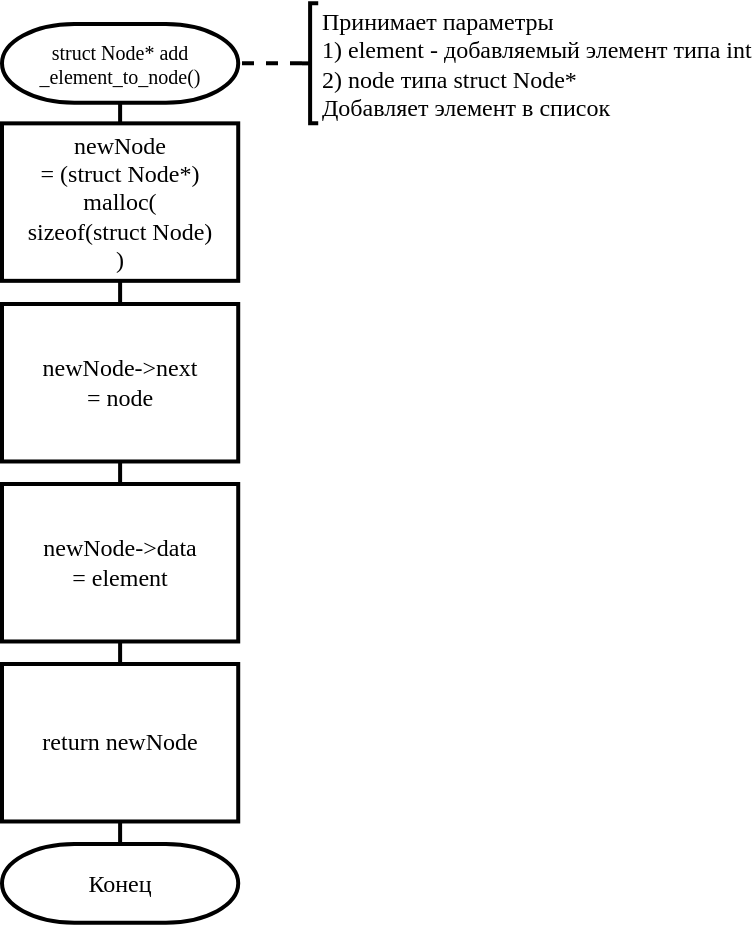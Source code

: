 <mxfile version="13.0.3" type="device"><diagram id="xmftF5ybqgK6rA8MoWId" name="Page-1"><mxGraphModel dx="868" dy="519" grid="1" gridSize="10" guides="1" tooltips="1" connect="1" arrows="1" fold="1" page="1" pageScale="1" pageWidth="827" pageHeight="1169" math="0" shadow="0"><root><mxCell id="0"/><mxCell id="1" parent="0"/><mxCell id="QVgpiGqp0IXWelBFo9yM-9" style="edgeStyle=orthogonalEdgeStyle;rounded=0;orthogonalLoop=1;jettySize=auto;html=1;exitX=0.5;exitY=1;exitDx=0;exitDy=0;exitPerimeter=0;entryX=0.5;entryY=0;entryDx=0;entryDy=0;endArrow=none;endFill=0;strokeWidth=2;fontFamily=Times New Roman;" edge="1" parent="1" source="QVgpiGqp0IXWelBFo9yM-1" target="QVgpiGqp0IXWelBFo9yM-2"><mxGeometry relative="1" as="geometry"/></mxCell><mxCell id="QVgpiGqp0IXWelBFo9yM-1" value="struct Node* add&lt;br style=&quot;font-size: 10px;&quot;&gt;_element_to_node()" style="strokeWidth=2;html=1;shape=mxgraph.flowchart.terminator;whiteSpace=wrap;fontSize=10;fontFamily=Times New Roman;" vertex="1" parent="1"><mxGeometry x="40" y="40" width="118.11" height="39.37" as="geometry"/></mxCell><mxCell id="QVgpiGqp0IXWelBFo9yM-10" style="edgeStyle=orthogonalEdgeStyle;rounded=0;orthogonalLoop=1;jettySize=auto;html=1;exitX=0.5;exitY=1;exitDx=0;exitDy=0;entryX=0.5;entryY=0;entryDx=0;entryDy=0;endArrow=none;endFill=0;strokeWidth=2;fontFamily=Times New Roman;" edge="1" parent="1" source="QVgpiGqp0IXWelBFo9yM-2" target="QVgpiGqp0IXWelBFo9yM-3"><mxGeometry relative="1" as="geometry"/></mxCell><mxCell id="QVgpiGqp0IXWelBFo9yM-2" value="newNode&lt;br&gt;= (struct Node*)&lt;br&gt;malloc(&lt;br&gt;sizeof(struct Node)&lt;br&gt;)" style="rounded=0;whiteSpace=wrap;html=1;absoluteArcSize=1;arcSize=14;strokeWidth=2;fontFamily=Times New Roman;" vertex="1" parent="1"><mxGeometry x="40" y="89.68" width="118.11" height="78.74" as="geometry"/></mxCell><mxCell id="QVgpiGqp0IXWelBFo9yM-11" style="edgeStyle=orthogonalEdgeStyle;rounded=0;orthogonalLoop=1;jettySize=auto;html=1;exitX=0.5;exitY=1;exitDx=0;exitDy=0;entryX=0.5;entryY=0;entryDx=0;entryDy=0;endArrow=none;endFill=0;strokeWidth=2;fontFamily=Times New Roman;" edge="1" parent="1" source="QVgpiGqp0IXWelBFo9yM-3" target="QVgpiGqp0IXWelBFo9yM-4"><mxGeometry relative="1" as="geometry"/></mxCell><mxCell id="QVgpiGqp0IXWelBFo9yM-3" value="newNode-&amp;gt;next&lt;br&gt;= node" style="rounded=0;whiteSpace=wrap;html=1;absoluteArcSize=1;arcSize=14;strokeWidth=2;fontFamily=Times New Roman;" vertex="1" parent="1"><mxGeometry x="40" y="180" width="118.11" height="78.74" as="geometry"/></mxCell><mxCell id="QVgpiGqp0IXWelBFo9yM-12" style="edgeStyle=orthogonalEdgeStyle;rounded=0;orthogonalLoop=1;jettySize=auto;html=1;exitX=0.5;exitY=1;exitDx=0;exitDy=0;entryX=0.5;entryY=0;entryDx=0;entryDy=0;endArrow=none;endFill=0;strokeWidth=2;fontFamily=Times New Roman;" edge="1" parent="1" source="QVgpiGqp0IXWelBFo9yM-4" target="QVgpiGqp0IXWelBFo9yM-5"><mxGeometry relative="1" as="geometry"/></mxCell><mxCell id="QVgpiGqp0IXWelBFo9yM-4" value="newNode-&amp;gt;data&lt;br&gt;= element" style="rounded=0;whiteSpace=wrap;html=1;absoluteArcSize=1;arcSize=14;strokeWidth=2;fontFamily=Times New Roman;" vertex="1" parent="1"><mxGeometry x="40" y="270" width="118.11" height="78.74" as="geometry"/></mxCell><mxCell id="QVgpiGqp0IXWelBFo9yM-13" style="edgeStyle=orthogonalEdgeStyle;rounded=0;orthogonalLoop=1;jettySize=auto;html=1;exitX=0.5;exitY=1;exitDx=0;exitDy=0;entryX=0.5;entryY=0;entryDx=0;entryDy=0;entryPerimeter=0;endArrow=none;endFill=0;strokeWidth=2;fontFamily=Times New Roman;" edge="1" parent="1" source="QVgpiGqp0IXWelBFo9yM-5" target="QVgpiGqp0IXWelBFo9yM-6"><mxGeometry relative="1" as="geometry"/></mxCell><mxCell id="QVgpiGqp0IXWelBFo9yM-5" value="return newNode" style="rounded=0;whiteSpace=wrap;html=1;absoluteArcSize=1;arcSize=14;strokeWidth=2;fontFamily=Times New Roman;" vertex="1" parent="1"><mxGeometry x="40" y="360" width="118.11" height="78.74" as="geometry"/></mxCell><mxCell id="QVgpiGqp0IXWelBFo9yM-6" value="Конец" style="strokeWidth=2;html=1;shape=mxgraph.flowchart.terminator;whiteSpace=wrap;fontFamily=Times New Roman;" vertex="1" parent="1"><mxGeometry x="40" y="450" width="118.11" height="39.37" as="geometry"/></mxCell><mxCell id="QVgpiGqp0IXWelBFo9yM-8" style="edgeStyle=orthogonalEdgeStyle;rounded=0;orthogonalLoop=1;jettySize=auto;html=1;exitX=0;exitY=0.5;exitDx=0;exitDy=0;exitPerimeter=0;entryX=1;entryY=0.5;entryDx=0;entryDy=0;entryPerimeter=0;endArrow=none;endFill=0;strokeWidth=2;dashed=1;fontFamily=Times New Roman;" edge="1" parent="1" source="QVgpiGqp0IXWelBFo9yM-7" target="QVgpiGqp0IXWelBFo9yM-1"><mxGeometry relative="1" as="geometry"/></mxCell><mxCell id="QVgpiGqp0IXWelBFo9yM-7" value="Принимает параметры&lt;br&gt;1) element - добавляемый элемент типа int&lt;br&gt;2) node типа struct Node*&lt;br&gt;Добавляет элемент в список" style="strokeWidth=2;html=1;shape=mxgraph.flowchart.annotation_2;align=left;labelPosition=right;pointerEvents=1;fontFamily=Times New Roman;" vertex="1" parent="1"><mxGeometry x="190" y="29.68" width="8.11" height="60" as="geometry"/></mxCell></root></mxGraphModel></diagram></mxfile>